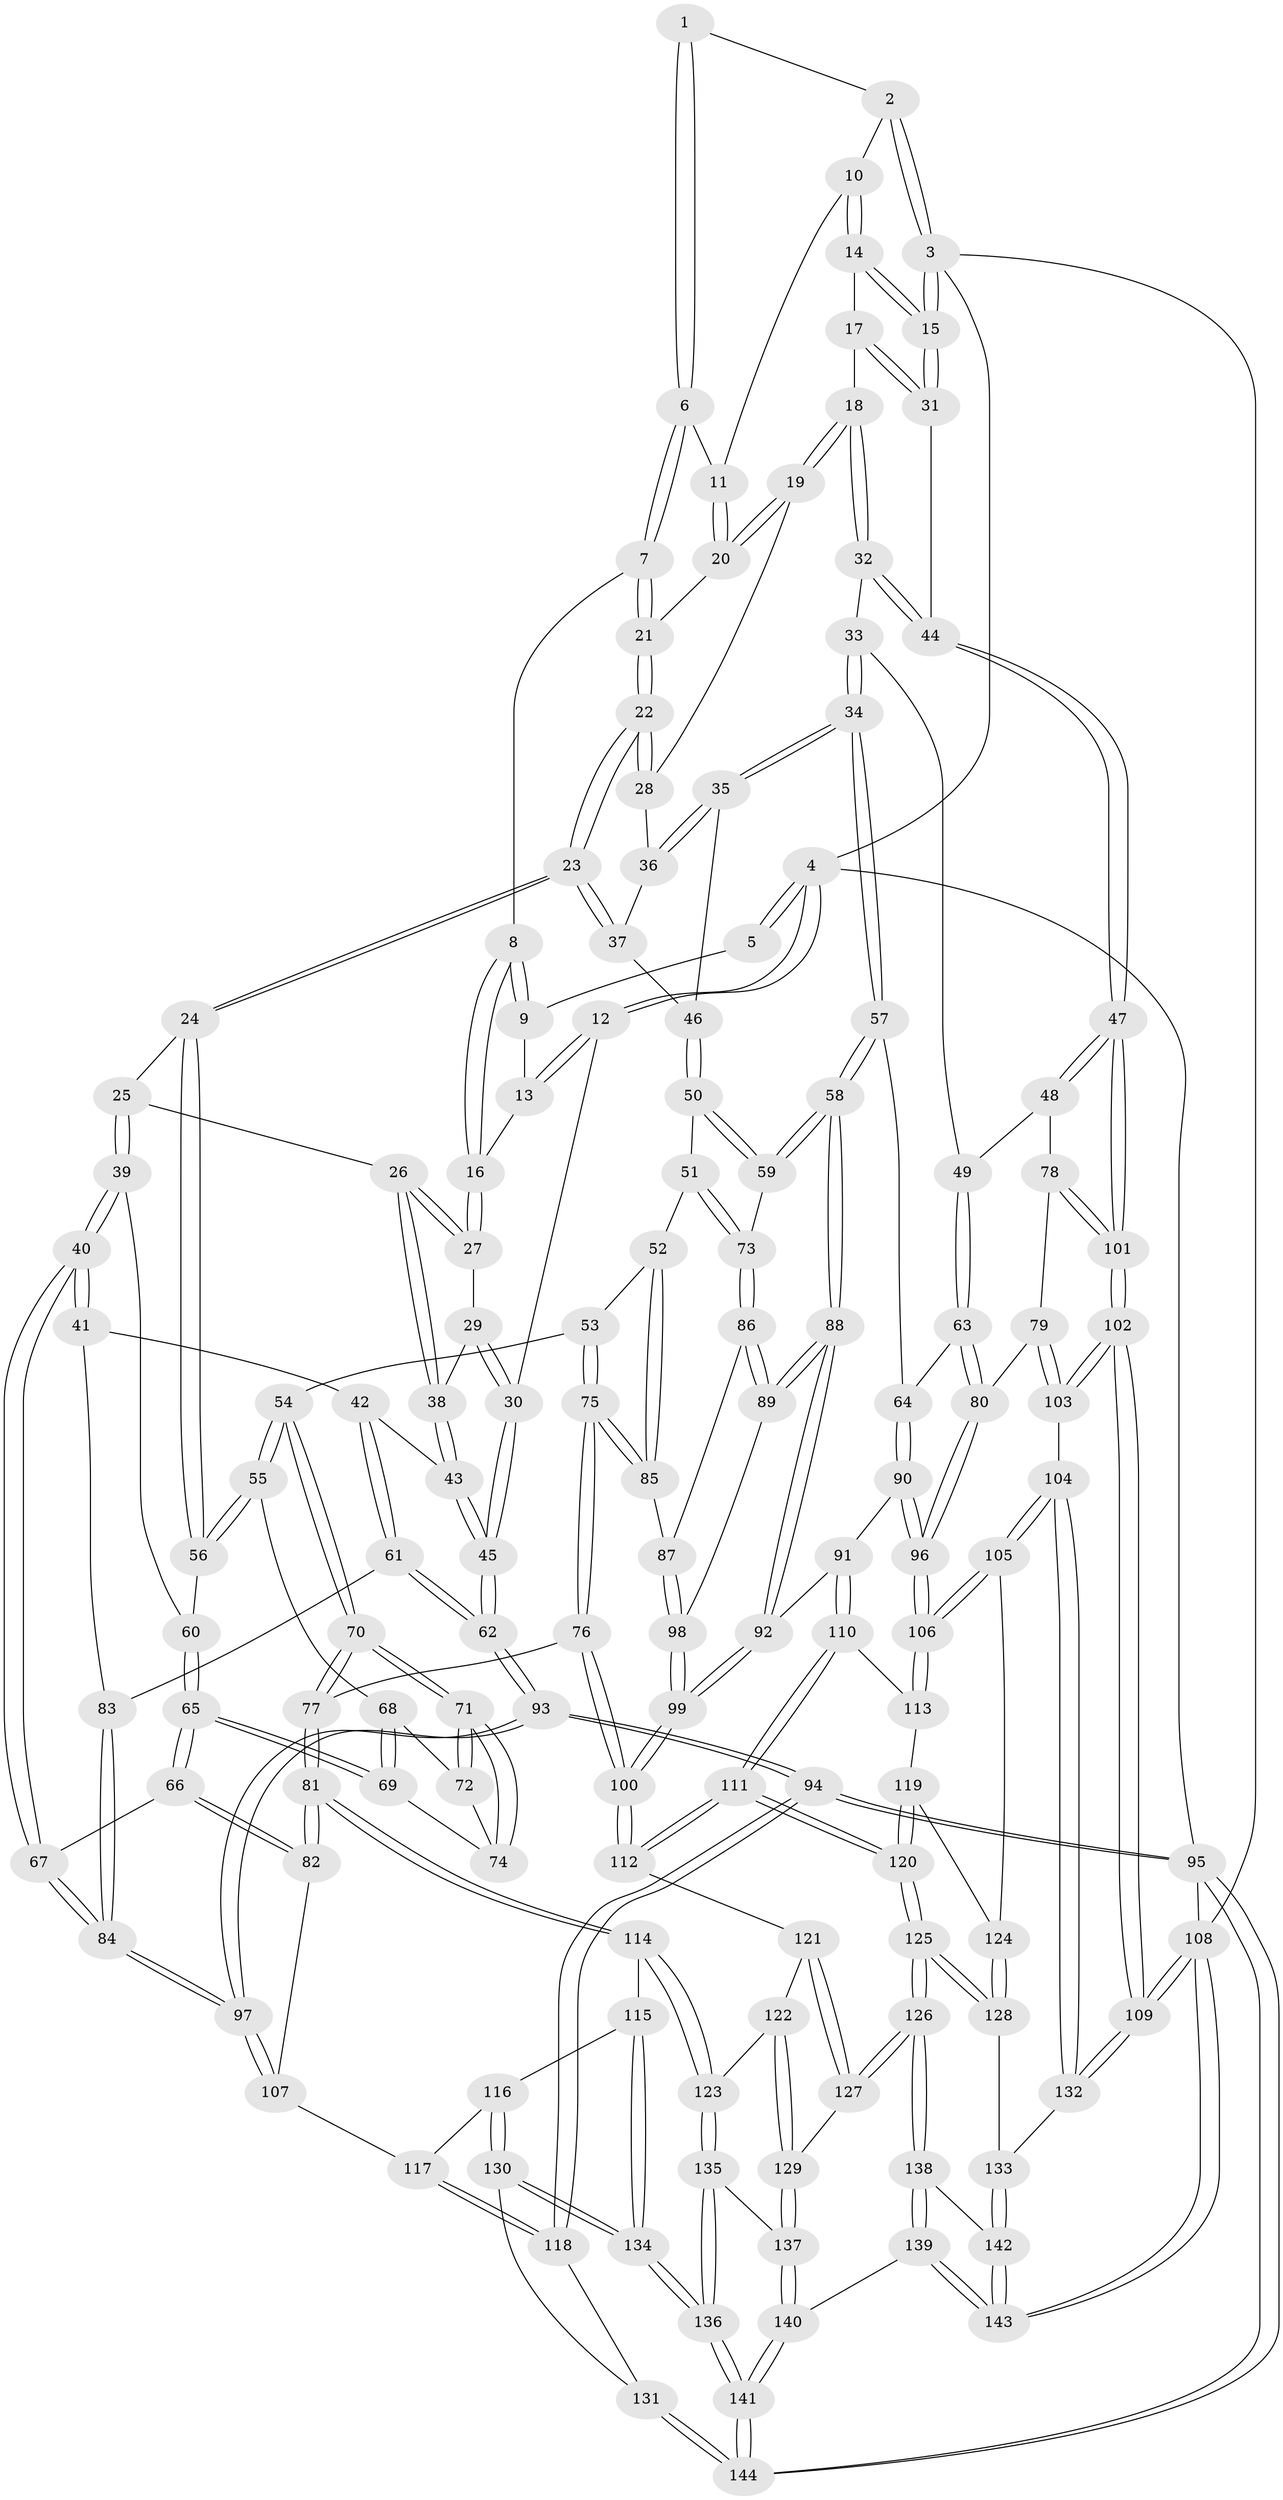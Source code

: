 // coarse degree distribution, {3: 0.11235955056179775, 4: 0.4044943820224719, 6: 0.11235955056179775, 8: 0.011235955056179775, 5: 0.3595505617977528}
// Generated by graph-tools (version 1.1) at 2025/42/03/06/25 10:42:36]
// undirected, 144 vertices, 357 edges
graph export_dot {
graph [start="1"]
  node [color=gray90,style=filled];
  1 [pos="+0.434660962760758+0"];
  2 [pos="+0.6892719132076992+0"];
  3 [pos="+1+0"];
  4 [pos="+0+0"];
  5 [pos="+0.2528054715013904+0"];
  6 [pos="+0.3989388051024768+0.09859448317301323"];
  7 [pos="+0.38637876818948425+0.12125355032611733"];
  8 [pos="+0.2389420285899067+0.11005438310152539"];
  9 [pos="+0.2139295504650828+0.0634444073599517"];
  10 [pos="+0.6986396159984012+0"];
  11 [pos="+0.6069795893315194+0.08856788999723046"];
  12 [pos="+0+0"];
  13 [pos="+0.04224133417042732+0.0737001690979469"];
  14 [pos="+0.8329269774142435+0.1599596097050448"];
  15 [pos="+1+0"];
  16 [pos="+0.192593216567652+0.22309325287257661"];
  17 [pos="+0.8362226250219865+0.1805337522946445"];
  18 [pos="+0.8177339562710884+0.24981835005457118"];
  19 [pos="+0.59252965867439+0.21489375757165427"];
  20 [pos="+0.5835089528227712+0.1887705359110421"];
  21 [pos="+0.40737538436728205+0.18525635783642835"];
  22 [pos="+0.38260892691957865+0.30586686959279064"];
  23 [pos="+0.3743734578226324+0.32244931389849657"];
  24 [pos="+0.3726557938893668+0.3237165220021671"];
  25 [pos="+0.20474739338512724+0.27509701053966573"];
  26 [pos="+0.1930640090099053+0.2626384162890802"];
  27 [pos="+0.1876518736733399+0.25014303475199035"];
  28 [pos="+0.5838445930690609+0.25271477505330225"];
  29 [pos="+0+0.21372648913640485"];
  30 [pos="+0+0"];
  31 [pos="+1+0.21728640988334064"];
  32 [pos="+0.8209028024034061+0.28981442685485337"];
  33 [pos="+0.8170622830176656+0.298417015088889"];
  34 [pos="+0.6785656577503845+0.3908805840547165"];
  35 [pos="+0.625931362671511+0.3578685710533793"];
  36 [pos="+0.5905465251092886+0.28921195598050153"];
  37 [pos="+0.4691179375118823+0.3578887417324437"];
  38 [pos="+0.0646196294549381+0.35758286217676094"];
  39 [pos="+0.17978079065796587+0.40518183729085905"];
  40 [pos="+0.10975219120985294+0.4485989263917613"];
  41 [pos="+0.10014572896088422+0.4445028890771326"];
  42 [pos="+0.0736710323844307+0.41410635178363875"];
  43 [pos="+0.06402433070914164+0.3591546903032142"];
  44 [pos="+1+0.3955974006181502"];
  45 [pos="+0+0.34077665753196495"];
  46 [pos="+0.5213152145456821+0.40002650607437157"];
  47 [pos="+1+0.4705811722248904"];
  48 [pos="+0.8710948467710722+0.4442880591871544"];
  49 [pos="+0.8489126207602244+0.40107419680290013"];
  50 [pos="+0.5212090804873935+0.4165762964508083"];
  51 [pos="+0.49521416988592637+0.46605123548780264"];
  52 [pos="+0.47493429403196313+0.47655673280013494"];
  53 [pos="+0.39357732777705506+0.43916971793842907"];
  54 [pos="+0.36560774373845145+0.4003170290757607"];
  55 [pos="+0.36148901217808943+0.392321231372758"];
  56 [pos="+0.36139590169480806+0.3917655033873178"];
  57 [pos="+0.6753600232242035+0.42977930631249295"];
  58 [pos="+0.6417732316468425+0.47031828827408784"];
  59 [pos="+0.5861682239340577+0.47249567548449983"];
  60 [pos="+0.22518544521682027+0.4372775804527529"];
  61 [pos="+0+0.4360641178118108"];
  62 [pos="+0+0.4215084253252606"];
  63 [pos="+0.7479475850980896+0.49177206982884225"];
  64 [pos="+0.7290661274514362+0.4811107078550447"];
  65 [pos="+0.2325719379314272+0.49049174798855905"];
  66 [pos="+0.198104759847023+0.5583355824057289"];
  67 [pos="+0.13952274641651416+0.5401496403934148"];
  68 [pos="+0.3224288122296094+0.447849007131794"];
  69 [pos="+0.25354809253726845+0.48945472965843007"];
  70 [pos="+0.32277722894587224+0.5979657207617213"];
  71 [pos="+0.315919689405534+0.571073788703774"];
  72 [pos="+0.3084591348142216+0.4892695014867636"];
  73 [pos="+0.5456254872367169+0.49924477676455015"];
  74 [pos="+0.27725004338873266+0.5007036809042866"];
  75 [pos="+0.4016668460888465+0.6063361493827885"];
  76 [pos="+0.37965680604968355+0.6477019083625448"];
  77 [pos="+0.3276849549347651+0.6572145692637785"];
  78 [pos="+0.8448762490960737+0.5437322936628793"];
  79 [pos="+0.8404667445491889+0.5466013133155979"];
  80 [pos="+0.8112810379819964+0.5545336355482055"];
  81 [pos="+0.3237478996989801+0.6592062715092745"];
  82 [pos="+0.2657254390534762+0.6404757478067455"];
  83 [pos="+0.034768351424191386+0.48943112385422183"];
  84 [pos="+0.0027535624859248466+0.6426592208463211"];
  85 [pos="+0.4718439830968063+0.5453970186703329"];
  86 [pos="+0.5453237951645219+0.5013383748735901"];
  87 [pos="+0.5004464186967847+0.5472591770598113"];
  88 [pos="+0.632437263704562+0.5510888898097279"];
  89 [pos="+0.5706317740867661+0.553887598621564"];
  90 [pos="+0.6774995606255937+0.6282403224024562"];
  91 [pos="+0.675679934035317+0.6283381011270328"];
  92 [pos="+0.6695358812743679+0.6253557264091066"];
  93 [pos="+0+0.7552025807704721"];
  94 [pos="+0+0.7774864095020332"];
  95 [pos="+0+1"];
  96 [pos="+0.7466503808628919+0.6349838150396097"];
  97 [pos="+0+0.6586221488143832"];
  98 [pos="+0.543239608020025+0.5734897306515468"];
  99 [pos="+0.5402475118194456+0.66299491067939"];
  100 [pos="+0.49433022619509837+0.7042918616113636"];
  101 [pos="+1+0.6249680336629057"];
  102 [pos="+1+0.727959656393899"];
  103 [pos="+0.9097916858223721+0.7411700979239063"];
  104 [pos="+0.8405477337940189+0.7605581342818915"];
  105 [pos="+0.8296208109374338+0.7558691102037045"];
  106 [pos="+0.8149498119241603+0.7445152149409708"];
  107 [pos="+0.14476804970175408+0.6963683358836545"];
  108 [pos="+1+1"];
  109 [pos="+1+1"];
  110 [pos="+0.6628857939789389+0.6934065307596602"];
  111 [pos="+0.6127966323546216+0.7808636934791056"];
  112 [pos="+0.5024178163942612+0.7244756008061257"];
  113 [pos="+0.7137809753340003+0.7604935388646735"];
  114 [pos="+0.3121849679327529+0.7209780094777084"];
  115 [pos="+0.2101246574038696+0.8148938550955825"];
  116 [pos="+0.182527824587519+0.808174345954465"];
  117 [pos="+0.15270622940850023+0.7471776822048906"];
  118 [pos="+0+0.8511054480553791"];
  119 [pos="+0.6667759167820947+0.7929253524383859"];
  120 [pos="+0.6274508462225141+0.8039216482420513"];
  121 [pos="+0.491748666716524+0.762315565616715"];
  122 [pos="+0.4325118907154509+0.8221693821016548"];
  123 [pos="+0.35937773210972895+0.8530322350996289"];
  124 [pos="+0.7333249809920549+0.8247816402947854"];
  125 [pos="+0.6245476103562797+0.9125663290781235"];
  126 [pos="+0.6195097568975888+0.9221602388455536"];
  127 [pos="+0.520230509941538+0.8769051848344381"];
  128 [pos="+0.7128097593946437+0.8797953594299893"];
  129 [pos="+0.4818522718012767+0.8904147026793191"];
  130 [pos="+0.09399663338200617+0.8526931591059302"];
  131 [pos="+0.012966704831330625+0.8585260576320342"];
  132 [pos="+0.8347473829045129+0.8128809307293691"];
  133 [pos="+0.8103847704089674+0.8977386674157567"];
  134 [pos="+0.2683112810444828+0.9808556430797691"];
  135 [pos="+0.357021652433247+0.8650568420197671"];
  136 [pos="+0.291134133754411+1"];
  137 [pos="+0.4813969415511649+0.8907982314840696"];
  138 [pos="+0.6207114584783036+0.9530623558547617"];
  139 [pos="+0.5716675873888692+1"];
  140 [pos="+0.3132876026414058+1"];
  141 [pos="+0.30305381031206735+1"];
  142 [pos="+0.8235347623604781+0.9478925498357402"];
  143 [pos="+1+1"];
  144 [pos="+0.29202264044977844+1"];
  1 -- 2;
  1 -- 6;
  1 -- 6;
  2 -- 3;
  2 -- 3;
  2 -- 10;
  3 -- 4;
  3 -- 15;
  3 -- 15;
  3 -- 108;
  4 -- 5;
  4 -- 5;
  4 -- 12;
  4 -- 12;
  4 -- 95;
  5 -- 9;
  6 -- 7;
  6 -- 7;
  6 -- 11;
  7 -- 8;
  7 -- 21;
  7 -- 21;
  8 -- 9;
  8 -- 9;
  8 -- 16;
  8 -- 16;
  9 -- 13;
  10 -- 11;
  10 -- 14;
  10 -- 14;
  11 -- 20;
  11 -- 20;
  12 -- 13;
  12 -- 13;
  12 -- 30;
  13 -- 16;
  14 -- 15;
  14 -- 15;
  14 -- 17;
  15 -- 31;
  15 -- 31;
  16 -- 27;
  16 -- 27;
  17 -- 18;
  17 -- 31;
  17 -- 31;
  18 -- 19;
  18 -- 19;
  18 -- 32;
  18 -- 32;
  19 -- 20;
  19 -- 20;
  19 -- 28;
  20 -- 21;
  21 -- 22;
  21 -- 22;
  22 -- 23;
  22 -- 23;
  22 -- 28;
  22 -- 28;
  23 -- 24;
  23 -- 24;
  23 -- 37;
  23 -- 37;
  24 -- 25;
  24 -- 56;
  24 -- 56;
  25 -- 26;
  25 -- 39;
  25 -- 39;
  26 -- 27;
  26 -- 27;
  26 -- 38;
  26 -- 38;
  27 -- 29;
  28 -- 36;
  29 -- 30;
  29 -- 30;
  29 -- 38;
  30 -- 45;
  30 -- 45;
  31 -- 44;
  32 -- 33;
  32 -- 44;
  32 -- 44;
  33 -- 34;
  33 -- 34;
  33 -- 49;
  34 -- 35;
  34 -- 35;
  34 -- 57;
  34 -- 57;
  35 -- 36;
  35 -- 36;
  35 -- 46;
  36 -- 37;
  37 -- 46;
  38 -- 43;
  38 -- 43;
  39 -- 40;
  39 -- 40;
  39 -- 60;
  40 -- 41;
  40 -- 41;
  40 -- 67;
  40 -- 67;
  41 -- 42;
  41 -- 83;
  42 -- 43;
  42 -- 61;
  42 -- 61;
  43 -- 45;
  43 -- 45;
  44 -- 47;
  44 -- 47;
  45 -- 62;
  45 -- 62;
  46 -- 50;
  46 -- 50;
  47 -- 48;
  47 -- 48;
  47 -- 101;
  47 -- 101;
  48 -- 49;
  48 -- 78;
  49 -- 63;
  49 -- 63;
  50 -- 51;
  50 -- 59;
  50 -- 59;
  51 -- 52;
  51 -- 73;
  51 -- 73;
  52 -- 53;
  52 -- 85;
  52 -- 85;
  53 -- 54;
  53 -- 75;
  53 -- 75;
  54 -- 55;
  54 -- 55;
  54 -- 70;
  54 -- 70;
  55 -- 56;
  55 -- 56;
  55 -- 68;
  56 -- 60;
  57 -- 58;
  57 -- 58;
  57 -- 64;
  58 -- 59;
  58 -- 59;
  58 -- 88;
  58 -- 88;
  59 -- 73;
  60 -- 65;
  60 -- 65;
  61 -- 62;
  61 -- 62;
  61 -- 83;
  62 -- 93;
  62 -- 93;
  63 -- 64;
  63 -- 80;
  63 -- 80;
  64 -- 90;
  64 -- 90;
  65 -- 66;
  65 -- 66;
  65 -- 69;
  65 -- 69;
  66 -- 67;
  66 -- 82;
  66 -- 82;
  67 -- 84;
  67 -- 84;
  68 -- 69;
  68 -- 69;
  68 -- 72;
  69 -- 74;
  70 -- 71;
  70 -- 71;
  70 -- 77;
  70 -- 77;
  71 -- 72;
  71 -- 72;
  71 -- 74;
  71 -- 74;
  72 -- 74;
  73 -- 86;
  73 -- 86;
  75 -- 76;
  75 -- 76;
  75 -- 85;
  75 -- 85;
  76 -- 77;
  76 -- 100;
  76 -- 100;
  77 -- 81;
  77 -- 81;
  78 -- 79;
  78 -- 101;
  78 -- 101;
  79 -- 80;
  79 -- 103;
  79 -- 103;
  80 -- 96;
  80 -- 96;
  81 -- 82;
  81 -- 82;
  81 -- 114;
  81 -- 114;
  82 -- 107;
  83 -- 84;
  83 -- 84;
  84 -- 97;
  84 -- 97;
  85 -- 87;
  86 -- 87;
  86 -- 89;
  86 -- 89;
  87 -- 98;
  87 -- 98;
  88 -- 89;
  88 -- 89;
  88 -- 92;
  88 -- 92;
  89 -- 98;
  90 -- 91;
  90 -- 96;
  90 -- 96;
  91 -- 92;
  91 -- 110;
  91 -- 110;
  92 -- 99;
  92 -- 99;
  93 -- 94;
  93 -- 94;
  93 -- 97;
  93 -- 97;
  94 -- 95;
  94 -- 95;
  94 -- 118;
  94 -- 118;
  95 -- 144;
  95 -- 144;
  95 -- 108;
  96 -- 106;
  96 -- 106;
  97 -- 107;
  97 -- 107;
  98 -- 99;
  98 -- 99;
  99 -- 100;
  99 -- 100;
  100 -- 112;
  100 -- 112;
  101 -- 102;
  101 -- 102;
  102 -- 103;
  102 -- 103;
  102 -- 109;
  102 -- 109;
  103 -- 104;
  104 -- 105;
  104 -- 105;
  104 -- 132;
  104 -- 132;
  105 -- 106;
  105 -- 106;
  105 -- 124;
  106 -- 113;
  106 -- 113;
  107 -- 117;
  108 -- 109;
  108 -- 109;
  108 -- 143;
  108 -- 143;
  109 -- 132;
  109 -- 132;
  110 -- 111;
  110 -- 111;
  110 -- 113;
  111 -- 112;
  111 -- 112;
  111 -- 120;
  111 -- 120;
  112 -- 121;
  113 -- 119;
  114 -- 115;
  114 -- 123;
  114 -- 123;
  115 -- 116;
  115 -- 134;
  115 -- 134;
  116 -- 117;
  116 -- 130;
  116 -- 130;
  117 -- 118;
  117 -- 118;
  118 -- 131;
  119 -- 120;
  119 -- 120;
  119 -- 124;
  120 -- 125;
  120 -- 125;
  121 -- 122;
  121 -- 127;
  121 -- 127;
  122 -- 123;
  122 -- 129;
  122 -- 129;
  123 -- 135;
  123 -- 135;
  124 -- 128;
  124 -- 128;
  125 -- 126;
  125 -- 126;
  125 -- 128;
  125 -- 128;
  126 -- 127;
  126 -- 127;
  126 -- 138;
  126 -- 138;
  127 -- 129;
  128 -- 133;
  129 -- 137;
  129 -- 137;
  130 -- 131;
  130 -- 134;
  130 -- 134;
  131 -- 144;
  131 -- 144;
  132 -- 133;
  133 -- 142;
  133 -- 142;
  134 -- 136;
  134 -- 136;
  135 -- 136;
  135 -- 136;
  135 -- 137;
  136 -- 141;
  136 -- 141;
  137 -- 140;
  137 -- 140;
  138 -- 139;
  138 -- 139;
  138 -- 142;
  139 -- 140;
  139 -- 143;
  139 -- 143;
  140 -- 141;
  140 -- 141;
  141 -- 144;
  141 -- 144;
  142 -- 143;
  142 -- 143;
}
